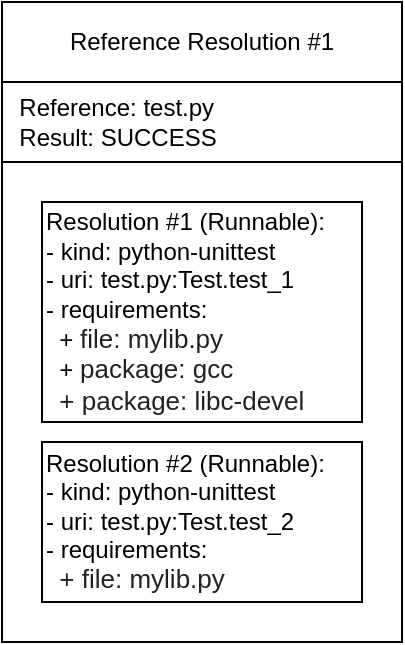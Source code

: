 <mxfile version="13.1.3"><diagram id="r4VAieNWgqVfXoFI8GZJ" name="Page-1"><mxGraphModel dx="1038" dy="585" grid="1" gridSize="10" guides="1" tooltips="1" connect="1" arrows="1" fold="1" page="1" pageScale="1" pageWidth="280" pageHeight="400" math="0" shadow="0"><root><mxCell id="0"/><mxCell id="1" parent="0"/><mxCell id="jzhEwUsL1bFoST54RW9L-1" value="" style="rounded=0;whiteSpace=wrap;html=1;" vertex="1" parent="1"><mxGeometry x="40" y="40" width="200" height="320" as="geometry"/></mxCell><mxCell id="jzhEwUsL1bFoST54RW9L-2" value="Reference Resolution #1" style="text;html=1;strokeColor=none;fillColor=none;align=center;verticalAlign=middle;whiteSpace=wrap;rounded=0;" vertex="1" parent="1"><mxGeometry x="40" y="50" width="200" height="20" as="geometry"/></mxCell><mxCell id="jzhEwUsL1bFoST54RW9L-3" value="&amp;nbsp; Reference: test.py&lt;br&gt;&amp;nbsp; Result: SUCCESS" style="text;html=1;strokeColor=#000000;fillColor=none;align=left;verticalAlign=middle;whiteSpace=wrap;rounded=0;" vertex="1" parent="1"><mxGeometry x="40" y="80" width="200" height="40" as="geometry"/></mxCell><mxCell id="jzhEwUsL1bFoST54RW9L-8" value="Resolution #1 (Runnable):&lt;br&gt;- kind: python-unittest&lt;br&gt;- uri: test.py:Test.test_1&lt;br&gt;- requirements:&lt;br&gt;&amp;nbsp; +&amp;nbsp;&lt;span style=&quot;color: rgb(34 , 34 , 34) ; font-family: &amp;#34;arial&amp;#34; , &amp;#34;helvetica&amp;#34; , sans-serif ; font-size: small ; background-color: rgb(255 , 255 , 255)&quot;&gt;file: mylib.py&lt;br&gt;&lt;/span&gt;&amp;nbsp; +&amp;nbsp;&lt;span style=&quot;color: rgb(34 , 34 , 34) ; font-family: &amp;#34;arial&amp;#34; , &amp;#34;helvetica&amp;#34; , sans-serif ; font-size: small ; background-color: rgb(255 , 255 , 255)&quot;&gt;package: gcc&lt;br&gt;&lt;/span&gt;&amp;nbsp; &lt;span style=&quot;color: rgb(34 , 34 , 34) ; font-family: &amp;#34;arial&amp;#34; , &amp;#34;helvetica&amp;#34; , sans-serif ; font-size: small ; background-color: rgb(255 , 255 , 255)&quot;&gt;+ package: libc-devel&lt;br&gt;&lt;/span&gt;" style="text;html=1;strokeColor=#000000;fillColor=none;align=left;verticalAlign=middle;whiteSpace=wrap;rounded=0;" vertex="1" parent="1"><mxGeometry x="60" y="140" width="160" height="110" as="geometry"/></mxCell><mxCell id="jzhEwUsL1bFoST54RW9L-9" value="Resolution #2 (Runnable):&lt;br&gt;- kind: python-unittest&lt;br&gt;- uri: test.py:Test.test_2&lt;br&gt;- requirements:&lt;br&gt;&amp;nbsp;&amp;nbsp;&lt;span style=&quot;color: rgb(34 , 34 , 34) ; font-family: &amp;#34;arial&amp;#34; , &amp;#34;helvetica&amp;#34; , sans-serif ; font-size: small ; background-color: rgb(255 , 255 , 255)&quot;&gt;+ file: mylib.py&lt;br&gt;&lt;/span&gt;" style="text;html=1;strokeColor=#000000;fillColor=none;align=left;verticalAlign=middle;whiteSpace=wrap;rounded=0;" vertex="1" parent="1"><mxGeometry x="60" y="260" width="160" height="80" as="geometry"/></mxCell></root></mxGraphModel></diagram></mxfile>